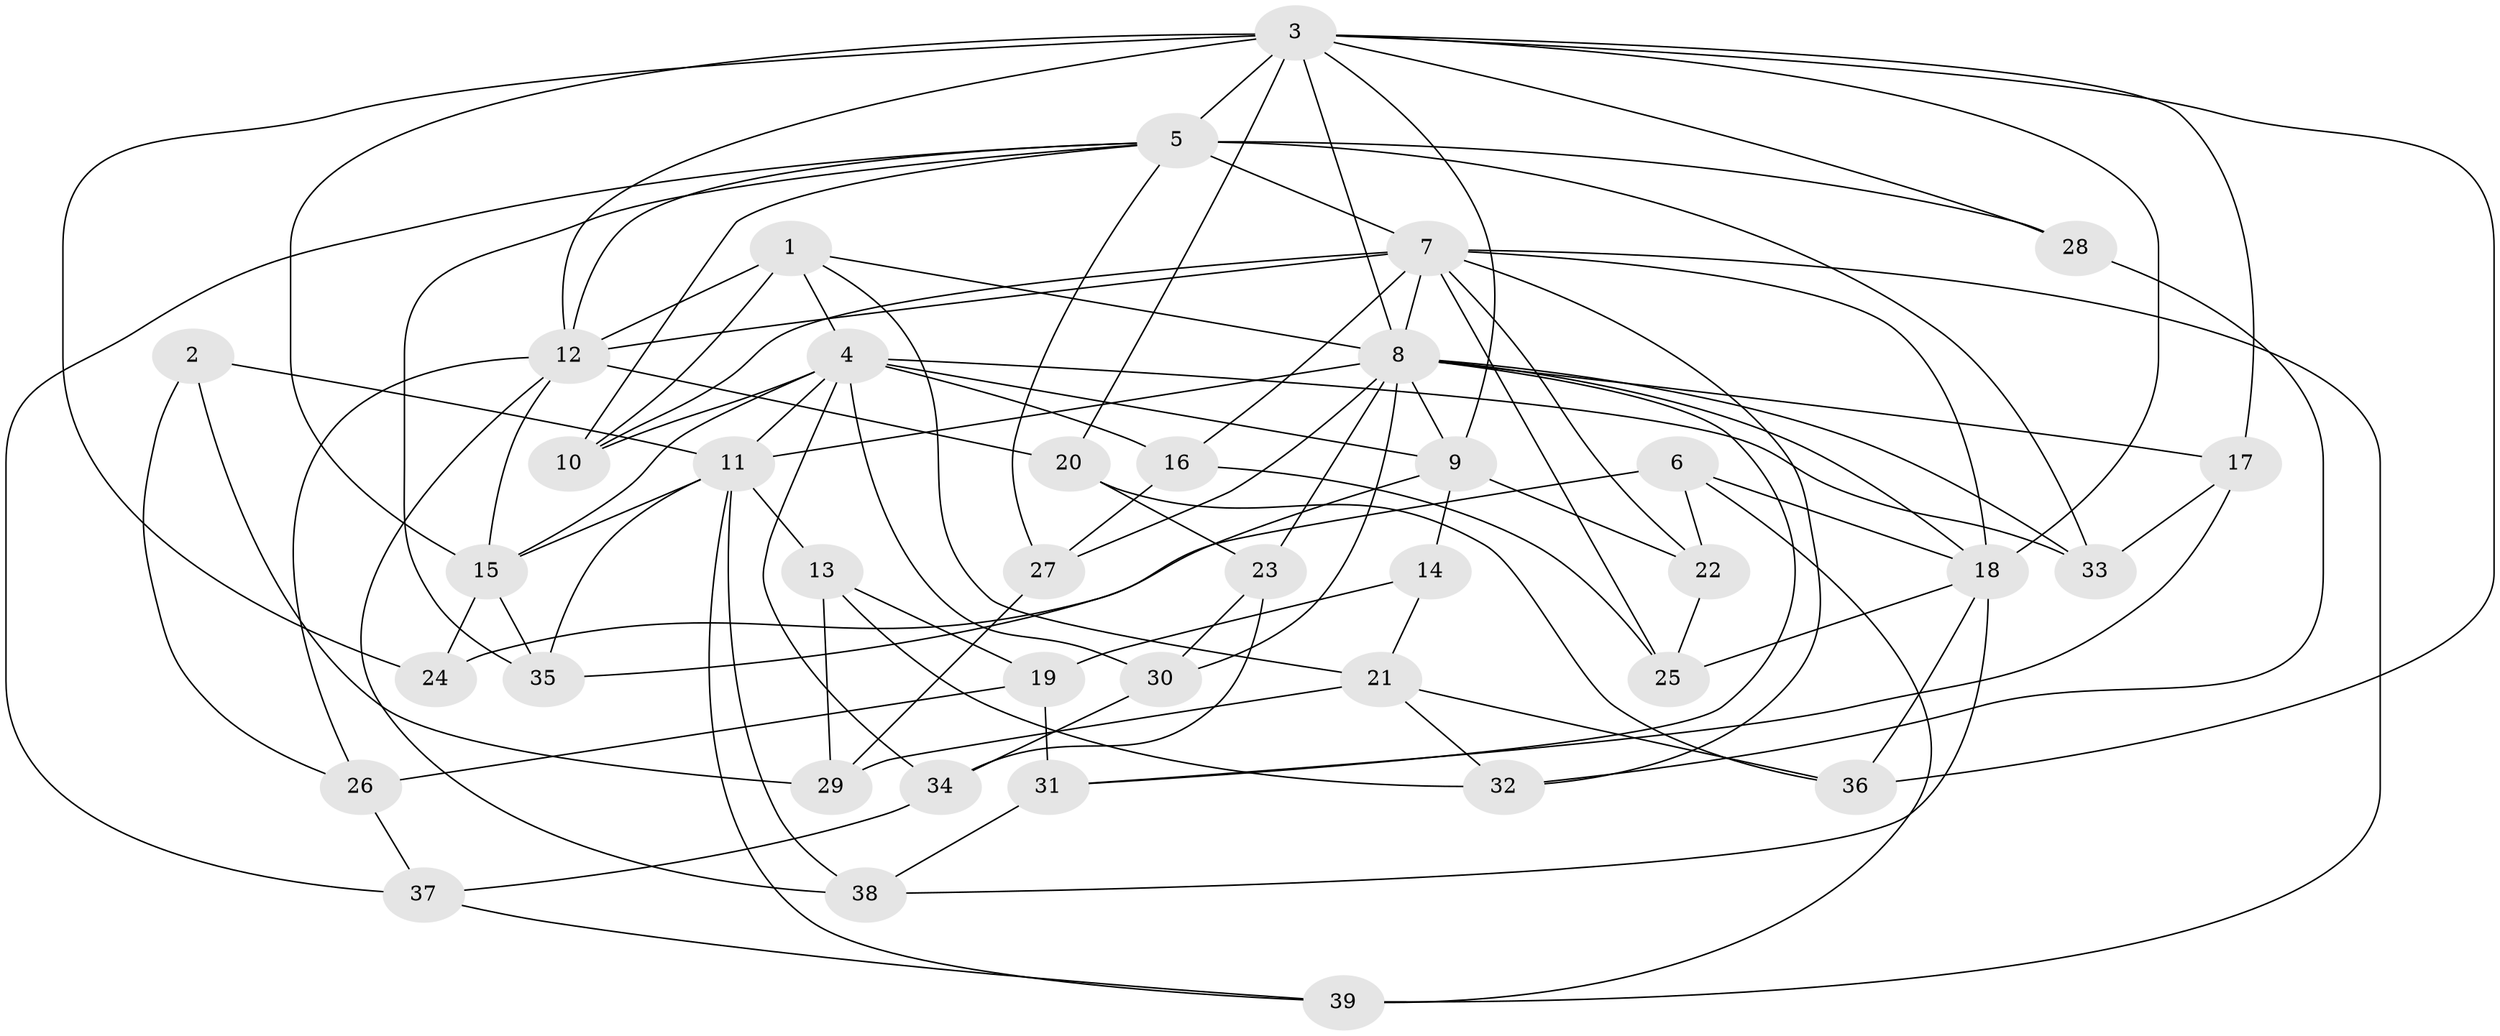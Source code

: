 // original degree distribution, {4: 1.0}
// Generated by graph-tools (version 1.1) at 2025/38/03/09/25 02:38:17]
// undirected, 39 vertices, 100 edges
graph export_dot {
graph [start="1"]
  node [color=gray90,style=filled];
  1;
  2;
  3;
  4;
  5;
  6;
  7;
  8;
  9;
  10;
  11;
  12;
  13;
  14;
  15;
  16;
  17;
  18;
  19;
  20;
  21;
  22;
  23;
  24;
  25;
  26;
  27;
  28;
  29;
  30;
  31;
  32;
  33;
  34;
  35;
  36;
  37;
  38;
  39;
  1 -- 4 [weight=1.0];
  1 -- 8 [weight=1.0];
  1 -- 10 [weight=1.0];
  1 -- 12 [weight=3.0];
  1 -- 21 [weight=2.0];
  2 -- 11 [weight=2.0];
  2 -- 26 [weight=1.0];
  2 -- 29 [weight=1.0];
  3 -- 5 [weight=2.0];
  3 -- 8 [weight=1.0];
  3 -- 9 [weight=1.0];
  3 -- 12 [weight=1.0];
  3 -- 15 [weight=1.0];
  3 -- 17 [weight=1.0];
  3 -- 18 [weight=1.0];
  3 -- 20 [weight=1.0];
  3 -- 24 [weight=1.0];
  3 -- 28 [weight=1.0];
  3 -- 36 [weight=1.0];
  4 -- 9 [weight=2.0];
  4 -- 10 [weight=1.0];
  4 -- 11 [weight=3.0];
  4 -- 15 [weight=1.0];
  4 -- 16 [weight=1.0];
  4 -- 30 [weight=1.0];
  4 -- 33 [weight=1.0];
  4 -- 34 [weight=1.0];
  5 -- 7 [weight=2.0];
  5 -- 10 [weight=1.0];
  5 -- 12 [weight=1.0];
  5 -- 27 [weight=1.0];
  5 -- 28 [weight=2.0];
  5 -- 33 [weight=1.0];
  5 -- 35 [weight=1.0];
  5 -- 37 [weight=1.0];
  6 -- 18 [weight=1.0];
  6 -- 22 [weight=1.0];
  6 -- 24 [weight=1.0];
  6 -- 39 [weight=1.0];
  7 -- 8 [weight=1.0];
  7 -- 10 [weight=1.0];
  7 -- 12 [weight=1.0];
  7 -- 16 [weight=1.0];
  7 -- 18 [weight=2.0];
  7 -- 22 [weight=1.0];
  7 -- 25 [weight=1.0];
  7 -- 32 [weight=1.0];
  7 -- 39 [weight=1.0];
  8 -- 9 [weight=1.0];
  8 -- 11 [weight=1.0];
  8 -- 17 [weight=1.0];
  8 -- 18 [weight=1.0];
  8 -- 23 [weight=1.0];
  8 -- 27 [weight=1.0];
  8 -- 30 [weight=1.0];
  8 -- 31 [weight=1.0];
  8 -- 33 [weight=1.0];
  9 -- 14 [weight=2.0];
  9 -- 22 [weight=1.0];
  9 -- 35 [weight=1.0];
  11 -- 13 [weight=1.0];
  11 -- 15 [weight=2.0];
  11 -- 35 [weight=1.0];
  11 -- 38 [weight=1.0];
  11 -- 39 [weight=1.0];
  12 -- 15 [weight=1.0];
  12 -- 20 [weight=1.0];
  12 -- 26 [weight=1.0];
  12 -- 38 [weight=1.0];
  13 -- 19 [weight=1.0];
  13 -- 29 [weight=1.0];
  13 -- 32 [weight=1.0];
  14 -- 19 [weight=1.0];
  14 -- 21 [weight=1.0];
  15 -- 24 [weight=2.0];
  15 -- 35 [weight=1.0];
  16 -- 25 [weight=1.0];
  16 -- 27 [weight=1.0];
  17 -- 31 [weight=1.0];
  17 -- 33 [weight=1.0];
  18 -- 25 [weight=1.0];
  18 -- 36 [weight=1.0];
  18 -- 38 [weight=1.0];
  19 -- 26 [weight=1.0];
  19 -- 31 [weight=1.0];
  20 -- 23 [weight=1.0];
  20 -- 36 [weight=1.0];
  21 -- 29 [weight=1.0];
  21 -- 32 [weight=1.0];
  21 -- 36 [weight=1.0];
  22 -- 25 [weight=1.0];
  23 -- 30 [weight=1.0];
  23 -- 34 [weight=1.0];
  26 -- 37 [weight=1.0];
  27 -- 29 [weight=1.0];
  28 -- 32 [weight=1.0];
  30 -- 34 [weight=1.0];
  31 -- 38 [weight=1.0];
  34 -- 37 [weight=1.0];
  37 -- 39 [weight=1.0];
}
